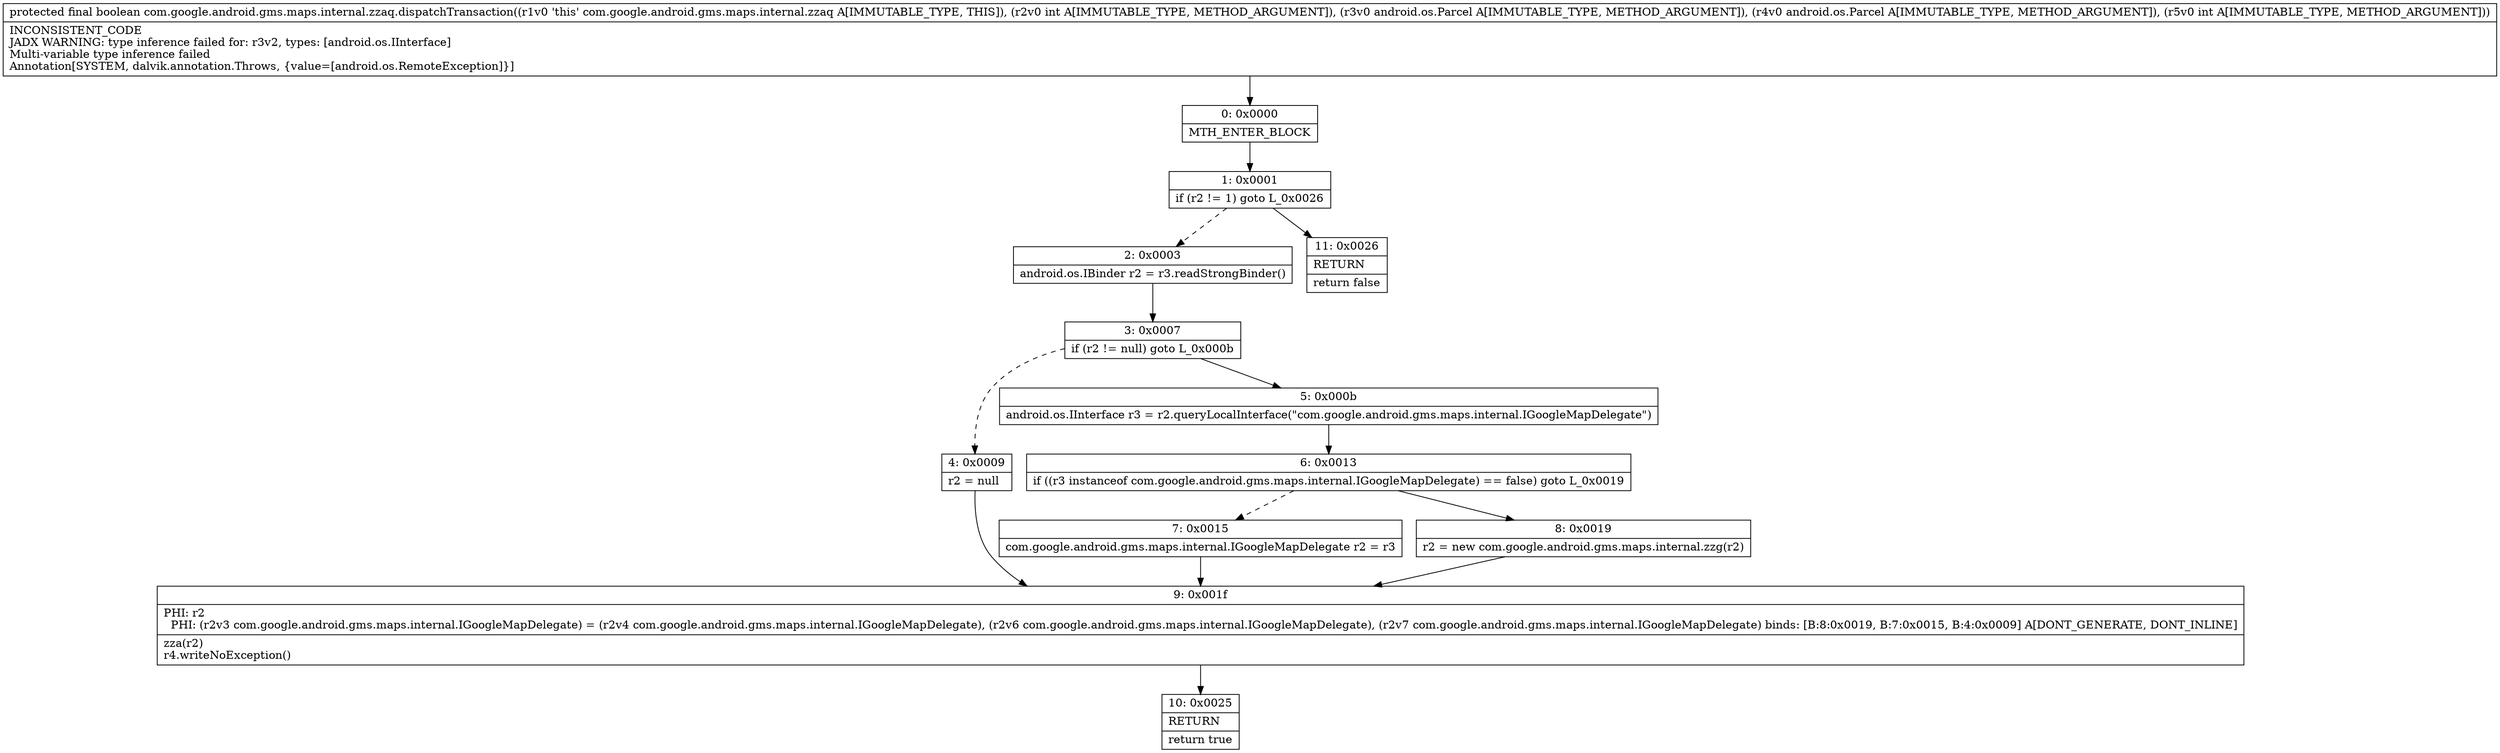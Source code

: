 digraph "CFG forcom.google.android.gms.maps.internal.zzaq.dispatchTransaction(ILandroid\/os\/Parcel;Landroid\/os\/Parcel;I)Z" {
Node_0 [shape=record,label="{0\:\ 0x0000|MTH_ENTER_BLOCK\l}"];
Node_1 [shape=record,label="{1\:\ 0x0001|if (r2 != 1) goto L_0x0026\l}"];
Node_2 [shape=record,label="{2\:\ 0x0003|android.os.IBinder r2 = r3.readStrongBinder()\l}"];
Node_3 [shape=record,label="{3\:\ 0x0007|if (r2 != null) goto L_0x000b\l}"];
Node_4 [shape=record,label="{4\:\ 0x0009|r2 = null\l}"];
Node_5 [shape=record,label="{5\:\ 0x000b|android.os.IInterface r3 = r2.queryLocalInterface(\"com.google.android.gms.maps.internal.IGoogleMapDelegate\")\l}"];
Node_6 [shape=record,label="{6\:\ 0x0013|if ((r3 instanceof com.google.android.gms.maps.internal.IGoogleMapDelegate) == false) goto L_0x0019\l}"];
Node_7 [shape=record,label="{7\:\ 0x0015|com.google.android.gms.maps.internal.IGoogleMapDelegate r2 = r3\l}"];
Node_8 [shape=record,label="{8\:\ 0x0019|r2 = new com.google.android.gms.maps.internal.zzg(r2)\l}"];
Node_9 [shape=record,label="{9\:\ 0x001f|PHI: r2 \l  PHI: (r2v3 com.google.android.gms.maps.internal.IGoogleMapDelegate) = (r2v4 com.google.android.gms.maps.internal.IGoogleMapDelegate), (r2v6 com.google.android.gms.maps.internal.IGoogleMapDelegate), (r2v7 com.google.android.gms.maps.internal.IGoogleMapDelegate) binds: [B:8:0x0019, B:7:0x0015, B:4:0x0009] A[DONT_GENERATE, DONT_INLINE]\l|zza(r2)\lr4.writeNoException()\l}"];
Node_10 [shape=record,label="{10\:\ 0x0025|RETURN\l|return true\l}"];
Node_11 [shape=record,label="{11\:\ 0x0026|RETURN\l|return false\l}"];
MethodNode[shape=record,label="{protected final boolean com.google.android.gms.maps.internal.zzaq.dispatchTransaction((r1v0 'this' com.google.android.gms.maps.internal.zzaq A[IMMUTABLE_TYPE, THIS]), (r2v0 int A[IMMUTABLE_TYPE, METHOD_ARGUMENT]), (r3v0 android.os.Parcel A[IMMUTABLE_TYPE, METHOD_ARGUMENT]), (r4v0 android.os.Parcel A[IMMUTABLE_TYPE, METHOD_ARGUMENT]), (r5v0 int A[IMMUTABLE_TYPE, METHOD_ARGUMENT]))  | INCONSISTENT_CODE\lJADX WARNING: type inference failed for: r3v2, types: [android.os.IInterface]\lMulti\-variable type inference failed\lAnnotation[SYSTEM, dalvik.annotation.Throws, \{value=[android.os.RemoteException]\}]\l}"];
MethodNode -> Node_0;
Node_0 -> Node_1;
Node_1 -> Node_2[style=dashed];
Node_1 -> Node_11;
Node_2 -> Node_3;
Node_3 -> Node_4[style=dashed];
Node_3 -> Node_5;
Node_4 -> Node_9;
Node_5 -> Node_6;
Node_6 -> Node_7[style=dashed];
Node_6 -> Node_8;
Node_7 -> Node_9;
Node_8 -> Node_9;
Node_9 -> Node_10;
}

